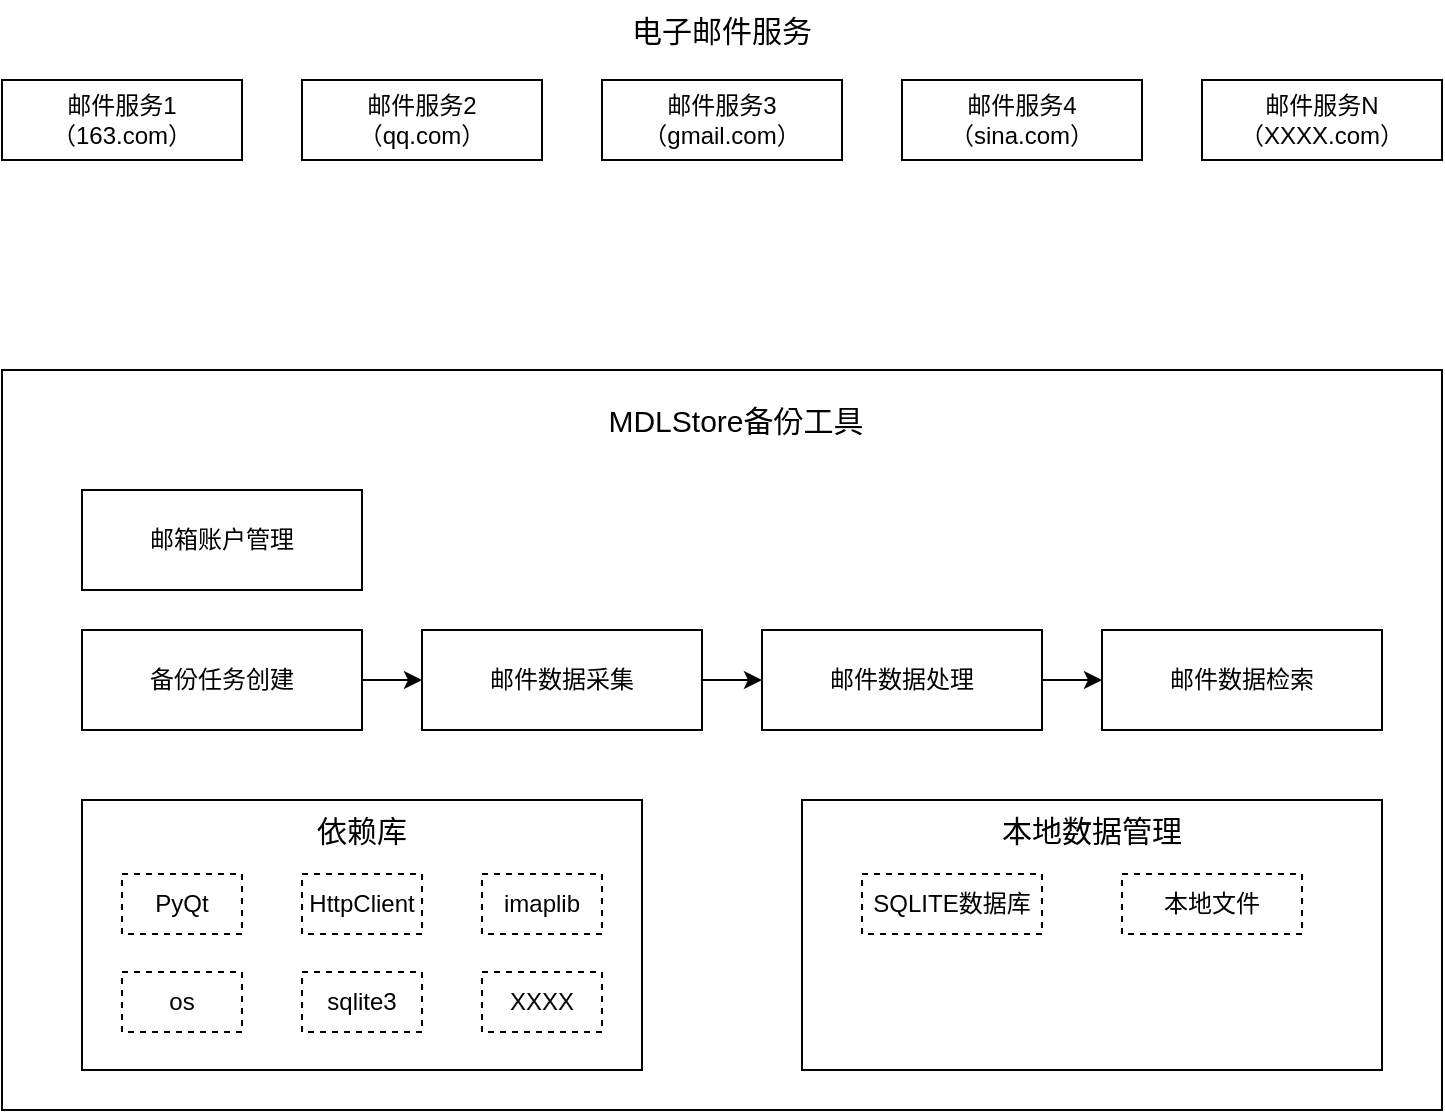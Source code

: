 <mxfile version="24.2.5" type="github">
  <diagram name="第 1 页" id="KcgZMIl5eJW6m7BrYvfu">
    <mxGraphModel dx="1036" dy="611" grid="1" gridSize="10" guides="1" tooltips="1" connect="1" arrows="1" fold="1" page="1" pageScale="1" pageWidth="827" pageHeight="1169" math="0" shadow="0">
      <root>
        <mxCell id="0" />
        <mxCell id="1" parent="0" />
        <mxCell id="3NGuBXXZeXwHXCW2pUsl-2" value="邮件服务1（163.com）" style="rounded=0;whiteSpace=wrap;html=1;" vertex="1" parent="1">
          <mxGeometry x="80" y="140" width="120" height="40" as="geometry" />
        </mxCell>
        <mxCell id="3NGuBXXZeXwHXCW2pUsl-3" value="邮件服务2&lt;div&gt;（qq.com）&lt;/div&gt;" style="rounded=0;whiteSpace=wrap;html=1;" vertex="1" parent="1">
          <mxGeometry x="230" y="140" width="120" height="40" as="geometry" />
        </mxCell>
        <mxCell id="3NGuBXXZeXwHXCW2pUsl-4" value="邮件服务3&lt;div&gt;（gmail.com）&lt;/div&gt;" style="rounded=0;whiteSpace=wrap;html=1;" vertex="1" parent="1">
          <mxGeometry x="380" y="140" width="120" height="40" as="geometry" />
        </mxCell>
        <mxCell id="3NGuBXXZeXwHXCW2pUsl-5" value="邮件服务4&lt;div&gt;（sina.com）&lt;/div&gt;" style="rounded=0;whiteSpace=wrap;html=1;" vertex="1" parent="1">
          <mxGeometry x="530" y="140" width="120" height="40" as="geometry" />
        </mxCell>
        <mxCell id="3NGuBXXZeXwHXCW2pUsl-6" value="邮件服务N&lt;div&gt;（XXXX.com）&lt;/div&gt;" style="rounded=0;whiteSpace=wrap;html=1;" vertex="1" parent="1">
          <mxGeometry x="680" y="140" width="120" height="40" as="geometry" />
        </mxCell>
        <mxCell id="3NGuBXXZeXwHXCW2pUsl-7" value="电子邮件服务" style="text;html=1;align=center;verticalAlign=middle;whiteSpace=wrap;rounded=0;fontSize=15;" vertex="1" parent="1">
          <mxGeometry x="377" y="100" width="126" height="30" as="geometry" />
        </mxCell>
        <mxCell id="3NGuBXXZeXwHXCW2pUsl-25" value="" style="group" vertex="1" connectable="0" parent="1">
          <mxGeometry x="80" y="285" width="720" height="370" as="geometry" />
        </mxCell>
        <mxCell id="3NGuBXXZeXwHXCW2pUsl-8" value="" style="rounded=0;whiteSpace=wrap;html=1;container=0;" vertex="1" parent="3NGuBXXZeXwHXCW2pUsl-25">
          <mxGeometry width="720" height="370" as="geometry" />
        </mxCell>
        <mxCell id="3NGuBXXZeXwHXCW2pUsl-9" value="邮箱账户管理" style="rounded=0;whiteSpace=wrap;html=1;container=0;" vertex="1" parent="3NGuBXXZeXwHXCW2pUsl-25">
          <mxGeometry x="40" y="60" width="140" height="50" as="geometry" />
        </mxCell>
        <mxCell id="3NGuBXXZeXwHXCW2pUsl-15" style="edgeStyle=orthogonalEdgeStyle;rounded=0;orthogonalLoop=1;jettySize=auto;html=1;entryX=0;entryY=0.5;entryDx=0;entryDy=0;" edge="1" parent="3NGuBXXZeXwHXCW2pUsl-25" source="3NGuBXXZeXwHXCW2pUsl-10" target="3NGuBXXZeXwHXCW2pUsl-11">
          <mxGeometry relative="1" as="geometry" />
        </mxCell>
        <mxCell id="3NGuBXXZeXwHXCW2pUsl-10" value="备份任务创建" style="rounded=0;whiteSpace=wrap;html=1;container=0;" vertex="1" parent="3NGuBXXZeXwHXCW2pUsl-25">
          <mxGeometry x="40" y="130" width="140" height="50" as="geometry" />
        </mxCell>
        <mxCell id="3NGuBXXZeXwHXCW2pUsl-17" style="edgeStyle=orthogonalEdgeStyle;rounded=0;orthogonalLoop=1;jettySize=auto;html=1;entryX=0;entryY=0.5;entryDx=0;entryDy=0;" edge="1" parent="3NGuBXXZeXwHXCW2pUsl-25" source="3NGuBXXZeXwHXCW2pUsl-11" target="3NGuBXXZeXwHXCW2pUsl-16">
          <mxGeometry relative="1" as="geometry" />
        </mxCell>
        <mxCell id="3NGuBXXZeXwHXCW2pUsl-11" value="邮件数据采集" style="rounded=0;whiteSpace=wrap;html=1;container=0;" vertex="1" parent="3NGuBXXZeXwHXCW2pUsl-25">
          <mxGeometry x="210" y="130" width="140" height="50" as="geometry" />
        </mxCell>
        <mxCell id="3NGuBXXZeXwHXCW2pUsl-14" value="MDLStore备份工具" style="text;html=1;align=center;verticalAlign=middle;whiteSpace=wrap;rounded=0;fontSize=15;container=0;" vertex="1" parent="3NGuBXXZeXwHXCW2pUsl-25">
          <mxGeometry x="287" y="10" width="160" height="30" as="geometry" />
        </mxCell>
        <mxCell id="3NGuBXXZeXwHXCW2pUsl-23" style="edgeStyle=orthogonalEdgeStyle;rounded=0;orthogonalLoop=1;jettySize=auto;html=1;entryX=0;entryY=0.5;entryDx=0;entryDy=0;" edge="1" parent="3NGuBXXZeXwHXCW2pUsl-25" source="3NGuBXXZeXwHXCW2pUsl-16" target="3NGuBXXZeXwHXCW2pUsl-22">
          <mxGeometry relative="1" as="geometry" />
        </mxCell>
        <mxCell id="3NGuBXXZeXwHXCW2pUsl-16" value="邮件数据处理" style="rounded=0;whiteSpace=wrap;html=1;container=0;" vertex="1" parent="3NGuBXXZeXwHXCW2pUsl-25">
          <mxGeometry x="380" y="130" width="140" height="50" as="geometry" />
        </mxCell>
        <mxCell id="3NGuBXXZeXwHXCW2pUsl-18" value="" style="rounded=0;whiteSpace=wrap;html=1;container=0;" vertex="1" parent="3NGuBXXZeXwHXCW2pUsl-25">
          <mxGeometry x="40" y="215" width="280" height="135" as="geometry" />
        </mxCell>
        <mxCell id="3NGuBXXZeXwHXCW2pUsl-19" value="依赖库" style="text;html=1;align=center;verticalAlign=middle;whiteSpace=wrap;rounded=0;fontSize=15;container=0;" vertex="1" parent="3NGuBXXZeXwHXCW2pUsl-25">
          <mxGeometry x="100" y="215" width="160" height="30" as="geometry" />
        </mxCell>
        <mxCell id="3NGuBXXZeXwHXCW2pUsl-20" value="" style="rounded=0;whiteSpace=wrap;html=1;container=0;" vertex="1" parent="3NGuBXXZeXwHXCW2pUsl-25">
          <mxGeometry x="400" y="215" width="290" height="135" as="geometry" />
        </mxCell>
        <mxCell id="3NGuBXXZeXwHXCW2pUsl-21" value="本地数据管理" style="text;html=1;align=center;verticalAlign=middle;whiteSpace=wrap;rounded=0;fontSize=15;container=0;" vertex="1" parent="3NGuBXXZeXwHXCW2pUsl-25">
          <mxGeometry x="465" y="215" width="160" height="30" as="geometry" />
        </mxCell>
        <mxCell id="3NGuBXXZeXwHXCW2pUsl-22" value="邮件数据检索" style="rounded=0;whiteSpace=wrap;html=1;container=0;" vertex="1" parent="3NGuBXXZeXwHXCW2pUsl-25">
          <mxGeometry x="550" y="130" width="140" height="50" as="geometry" />
        </mxCell>
        <mxCell id="3NGuBXXZeXwHXCW2pUsl-24" value="PyQt" style="rounded=0;whiteSpace=wrap;html=1;container=0;dashed=1;" vertex="1" parent="3NGuBXXZeXwHXCW2pUsl-25">
          <mxGeometry x="60" y="252" width="60" height="30" as="geometry" />
        </mxCell>
        <mxCell id="3NGuBXXZeXwHXCW2pUsl-26" value="HttpClient" style="rounded=0;whiteSpace=wrap;html=1;container=0;dashed=1;" vertex="1" parent="3NGuBXXZeXwHXCW2pUsl-25">
          <mxGeometry x="150" y="252" width="60" height="30" as="geometry" />
        </mxCell>
        <mxCell id="3NGuBXXZeXwHXCW2pUsl-27" value="imaplib" style="rounded=0;whiteSpace=wrap;html=1;container=0;dashed=1;" vertex="1" parent="3NGuBXXZeXwHXCW2pUsl-25">
          <mxGeometry x="240" y="252" width="60" height="30" as="geometry" />
        </mxCell>
        <mxCell id="3NGuBXXZeXwHXCW2pUsl-28" value="os" style="rounded=0;whiteSpace=wrap;html=1;container=0;dashed=1;" vertex="1" parent="3NGuBXXZeXwHXCW2pUsl-25">
          <mxGeometry x="60" y="301" width="60" height="30" as="geometry" />
        </mxCell>
        <mxCell id="3NGuBXXZeXwHXCW2pUsl-29" value="sqlite3" style="rounded=0;whiteSpace=wrap;html=1;container=0;dashed=1;" vertex="1" parent="3NGuBXXZeXwHXCW2pUsl-25">
          <mxGeometry x="150" y="301" width="60" height="30" as="geometry" />
        </mxCell>
        <mxCell id="3NGuBXXZeXwHXCW2pUsl-30" value="XXXX" style="rounded=0;whiteSpace=wrap;html=1;container=0;dashed=1;" vertex="1" parent="3NGuBXXZeXwHXCW2pUsl-25">
          <mxGeometry x="240" y="301" width="60" height="30" as="geometry" />
        </mxCell>
        <mxCell id="3NGuBXXZeXwHXCW2pUsl-31" value="SQLITE数据库" style="rounded=0;whiteSpace=wrap;html=1;container=0;dashed=1;" vertex="1" parent="3NGuBXXZeXwHXCW2pUsl-25">
          <mxGeometry x="430" y="252" width="90" height="30" as="geometry" />
        </mxCell>
        <mxCell id="3NGuBXXZeXwHXCW2pUsl-32" value="本地文件" style="rounded=0;whiteSpace=wrap;html=1;container=0;dashed=1;" vertex="1" parent="3NGuBXXZeXwHXCW2pUsl-25">
          <mxGeometry x="560" y="252" width="90" height="30" as="geometry" />
        </mxCell>
      </root>
    </mxGraphModel>
  </diagram>
</mxfile>
